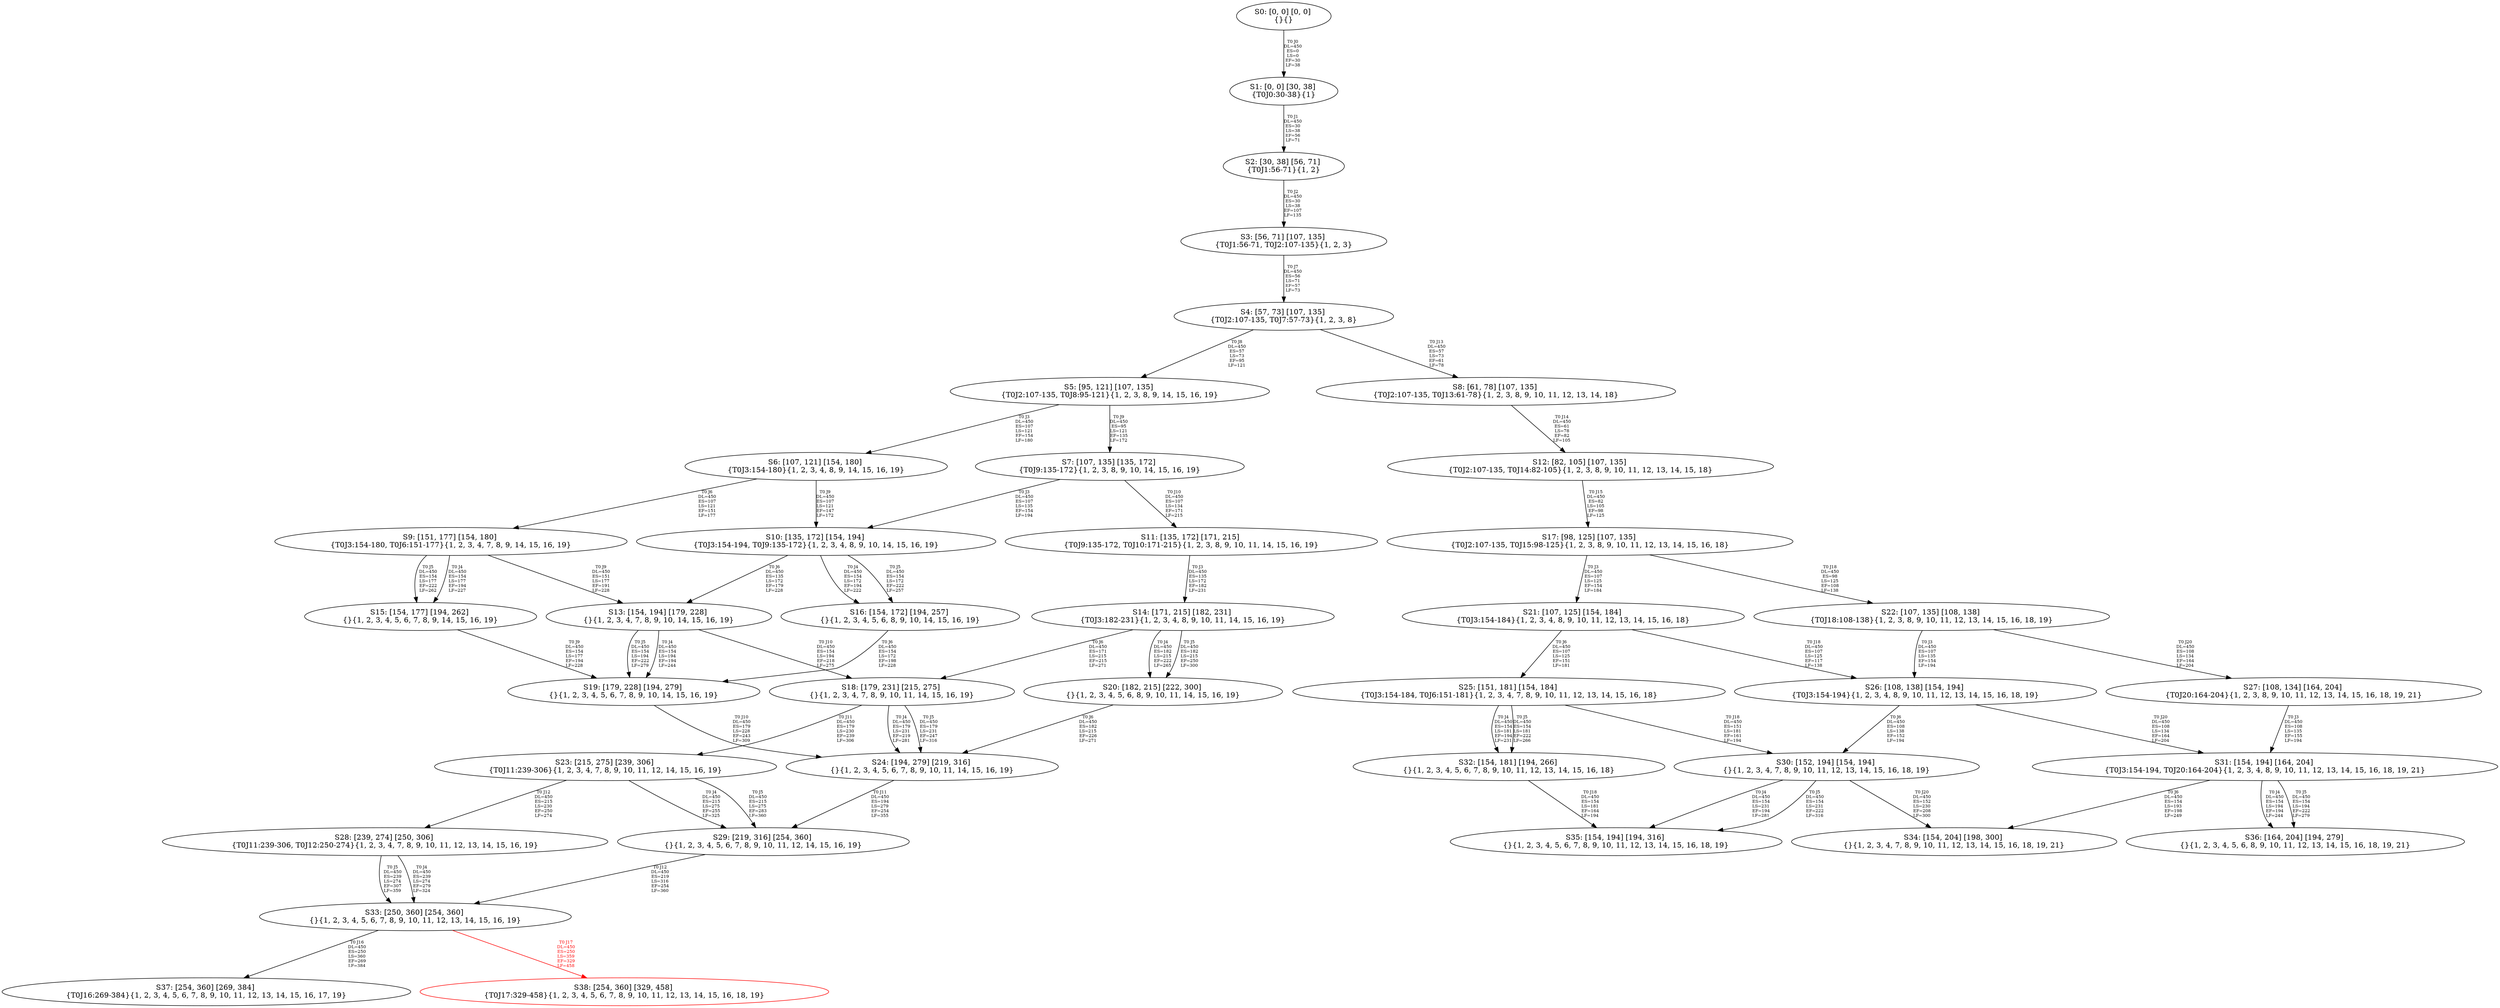 digraph {
	S0[label="S0: [0, 0] [0, 0] \n{}{}"];
	S1[label="S1: [0, 0] [30, 38] \n{T0J0:30-38}{1}"];
	S2[label="S2: [30, 38] [56, 71] \n{T0J1:56-71}{1, 2}"];
	S3[label="S3: [56, 71] [107, 135] \n{T0J1:56-71, T0J2:107-135}{1, 2, 3}"];
	S4[label="S4: [57, 73] [107, 135] \n{T0J2:107-135, T0J7:57-73}{1, 2, 3, 8}"];
	S5[label="S5: [95, 121] [107, 135] \n{T0J2:107-135, T0J8:95-121}{1, 2, 3, 8, 9, 14, 15, 16, 19}"];
	S6[label="S6: [107, 121] [154, 180] \n{T0J3:154-180}{1, 2, 3, 4, 8, 9, 14, 15, 16, 19}"];
	S7[label="S7: [107, 135] [135, 172] \n{T0J9:135-172}{1, 2, 3, 8, 9, 10, 14, 15, 16, 19}"];
	S8[label="S8: [61, 78] [107, 135] \n{T0J2:107-135, T0J13:61-78}{1, 2, 3, 8, 9, 10, 11, 12, 13, 14, 18}"];
	S9[label="S9: [151, 177] [154, 180] \n{T0J3:154-180, T0J6:151-177}{1, 2, 3, 4, 7, 8, 9, 14, 15, 16, 19}"];
	S10[label="S10: [135, 172] [154, 194] \n{T0J3:154-194, T0J9:135-172}{1, 2, 3, 4, 8, 9, 10, 14, 15, 16, 19}"];
	S11[label="S11: [135, 172] [171, 215] \n{T0J9:135-172, T0J10:171-215}{1, 2, 3, 8, 9, 10, 11, 14, 15, 16, 19}"];
	S12[label="S12: [82, 105] [107, 135] \n{T0J2:107-135, T0J14:82-105}{1, 2, 3, 8, 9, 10, 11, 12, 13, 14, 15, 18}"];
	S13[label="S13: [154, 194] [179, 228] \n{}{1, 2, 3, 4, 7, 8, 9, 10, 14, 15, 16, 19}"];
	S14[label="S14: [171, 215] [182, 231] \n{T0J3:182-231}{1, 2, 3, 4, 8, 9, 10, 11, 14, 15, 16, 19}"];
	S15[label="S15: [154, 177] [194, 262] \n{}{1, 2, 3, 4, 5, 6, 7, 8, 9, 14, 15, 16, 19}"];
	S16[label="S16: [154, 172] [194, 257] \n{}{1, 2, 3, 4, 5, 6, 8, 9, 10, 14, 15, 16, 19}"];
	S17[label="S17: [98, 125] [107, 135] \n{T0J2:107-135, T0J15:98-125}{1, 2, 3, 8, 9, 10, 11, 12, 13, 14, 15, 16, 18}"];
	S18[label="S18: [179, 231] [215, 275] \n{}{1, 2, 3, 4, 7, 8, 9, 10, 11, 14, 15, 16, 19}"];
	S19[label="S19: [179, 228] [194, 279] \n{}{1, 2, 3, 4, 5, 6, 7, 8, 9, 10, 14, 15, 16, 19}"];
	S20[label="S20: [182, 215] [222, 300] \n{}{1, 2, 3, 4, 5, 6, 8, 9, 10, 11, 14, 15, 16, 19}"];
	S21[label="S21: [107, 125] [154, 184] \n{T0J3:154-184}{1, 2, 3, 4, 8, 9, 10, 11, 12, 13, 14, 15, 16, 18}"];
	S22[label="S22: [107, 135] [108, 138] \n{T0J18:108-138}{1, 2, 3, 8, 9, 10, 11, 12, 13, 14, 15, 16, 18, 19}"];
	S23[label="S23: [215, 275] [239, 306] \n{T0J11:239-306}{1, 2, 3, 4, 7, 8, 9, 10, 11, 12, 14, 15, 16, 19}"];
	S24[label="S24: [194, 279] [219, 316] \n{}{1, 2, 3, 4, 5, 6, 7, 8, 9, 10, 11, 14, 15, 16, 19}"];
	S25[label="S25: [151, 181] [154, 184] \n{T0J3:154-184, T0J6:151-181}{1, 2, 3, 4, 7, 8, 9, 10, 11, 12, 13, 14, 15, 16, 18}"];
	S26[label="S26: [108, 138] [154, 194] \n{T0J3:154-194}{1, 2, 3, 4, 8, 9, 10, 11, 12, 13, 14, 15, 16, 18, 19}"];
	S27[label="S27: [108, 134] [164, 204] \n{T0J20:164-204}{1, 2, 3, 8, 9, 10, 11, 12, 13, 14, 15, 16, 18, 19, 21}"];
	S28[label="S28: [239, 274] [250, 306] \n{T0J11:239-306, T0J12:250-274}{1, 2, 3, 4, 7, 8, 9, 10, 11, 12, 13, 14, 15, 16, 19}"];
	S29[label="S29: [219, 316] [254, 360] \n{}{1, 2, 3, 4, 5, 6, 7, 8, 9, 10, 11, 12, 14, 15, 16, 19}"];
	S30[label="S30: [152, 194] [154, 194] \n{}{1, 2, 3, 4, 7, 8, 9, 10, 11, 12, 13, 14, 15, 16, 18, 19}"];
	S31[label="S31: [154, 194] [164, 204] \n{T0J3:154-194, T0J20:164-204}{1, 2, 3, 4, 8, 9, 10, 11, 12, 13, 14, 15, 16, 18, 19, 21}"];
	S32[label="S32: [154, 181] [194, 266] \n{}{1, 2, 3, 4, 5, 6, 7, 8, 9, 10, 11, 12, 13, 14, 15, 16, 18}"];
	S33[label="S33: [250, 360] [254, 360] \n{}{1, 2, 3, 4, 5, 6, 7, 8, 9, 10, 11, 12, 13, 14, 15, 16, 19}"];
	S34[label="S34: [154, 204] [198, 300] \n{}{1, 2, 3, 4, 7, 8, 9, 10, 11, 12, 13, 14, 15, 16, 18, 19, 21}"];
	S35[label="S35: [154, 194] [194, 316] \n{}{1, 2, 3, 4, 5, 6, 7, 8, 9, 10, 11, 12, 13, 14, 15, 16, 18, 19}"];
	S36[label="S36: [164, 204] [194, 279] \n{}{1, 2, 3, 4, 5, 6, 8, 9, 10, 11, 12, 13, 14, 15, 16, 18, 19, 21}"];
	S37[label="S37: [254, 360] [269, 384] \n{T0J16:269-384}{1, 2, 3, 4, 5, 6, 7, 8, 9, 10, 11, 12, 13, 14, 15, 16, 17, 19}"];
	S38[label="S38: [254, 360] [329, 458] \n{T0J17:329-458}{1, 2, 3, 4, 5, 6, 7, 8, 9, 10, 11, 12, 13, 14, 15, 16, 18, 19}"];
	S0 -> S1[label="T0 J0\nDL=450\nES=0\nLS=0\nEF=30\nLF=38",fontsize=8];
	S1 -> S2[label="T0 J1\nDL=450\nES=30\nLS=38\nEF=56\nLF=71",fontsize=8];
	S2 -> S3[label="T0 J2\nDL=450\nES=30\nLS=38\nEF=107\nLF=135",fontsize=8];
	S3 -> S4[label="T0 J7\nDL=450\nES=56\nLS=71\nEF=57\nLF=73",fontsize=8];
	S4 -> S5[label="T0 J8\nDL=450\nES=57\nLS=73\nEF=95\nLF=121",fontsize=8];
	S4 -> S8[label="T0 J13\nDL=450\nES=57\nLS=73\nEF=61\nLF=78",fontsize=8];
	S5 -> S6[label="T0 J3\nDL=450\nES=107\nLS=121\nEF=154\nLF=180",fontsize=8];
	S5 -> S7[label="T0 J9\nDL=450\nES=95\nLS=121\nEF=135\nLF=172",fontsize=8];
	S6 -> S9[label="T0 J6\nDL=450\nES=107\nLS=121\nEF=151\nLF=177",fontsize=8];
	S6 -> S10[label="T0 J9\nDL=450\nES=107\nLS=121\nEF=147\nLF=172",fontsize=8];
	S7 -> S10[label="T0 J3\nDL=450\nES=107\nLS=135\nEF=154\nLF=194",fontsize=8];
	S7 -> S11[label="T0 J10\nDL=450\nES=107\nLS=134\nEF=171\nLF=215",fontsize=8];
	S8 -> S12[label="T0 J14\nDL=450\nES=61\nLS=78\nEF=82\nLF=105",fontsize=8];
	S9 -> S15[label="T0 J4\nDL=450\nES=154\nLS=177\nEF=194\nLF=227",fontsize=8];
	S9 -> S15[label="T0 J5\nDL=450\nES=154\nLS=177\nEF=222\nLF=262",fontsize=8];
	S9 -> S13[label="T0 J9\nDL=450\nES=151\nLS=177\nEF=191\nLF=228",fontsize=8];
	S10 -> S16[label="T0 J4\nDL=450\nES=154\nLS=172\nEF=194\nLF=222",fontsize=8];
	S10 -> S16[label="T0 J5\nDL=450\nES=154\nLS=172\nEF=222\nLF=257",fontsize=8];
	S10 -> S13[label="T0 J6\nDL=450\nES=135\nLS=172\nEF=179\nLF=228",fontsize=8];
	S11 -> S14[label="T0 J3\nDL=450\nES=135\nLS=172\nEF=182\nLF=231",fontsize=8];
	S12 -> S17[label="T0 J15\nDL=450\nES=82\nLS=105\nEF=98\nLF=125",fontsize=8];
	S13 -> S19[label="T0 J4\nDL=450\nES=154\nLS=194\nEF=194\nLF=244",fontsize=8];
	S13 -> S19[label="T0 J5\nDL=450\nES=154\nLS=194\nEF=222\nLF=279",fontsize=8];
	S13 -> S18[label="T0 J10\nDL=450\nES=154\nLS=194\nEF=218\nLF=275",fontsize=8];
	S14 -> S20[label="T0 J4\nDL=450\nES=182\nLS=215\nEF=222\nLF=265",fontsize=8];
	S14 -> S20[label="T0 J5\nDL=450\nES=182\nLS=215\nEF=250\nLF=300",fontsize=8];
	S14 -> S18[label="T0 J6\nDL=450\nES=171\nLS=215\nEF=215\nLF=271",fontsize=8];
	S15 -> S19[label="T0 J9\nDL=450\nES=154\nLS=177\nEF=194\nLF=228",fontsize=8];
	S16 -> S19[label="T0 J6\nDL=450\nES=154\nLS=172\nEF=198\nLF=228",fontsize=8];
	S17 -> S21[label="T0 J3\nDL=450\nES=107\nLS=125\nEF=154\nLF=184",fontsize=8];
	S17 -> S22[label="T0 J18\nDL=450\nES=98\nLS=125\nEF=108\nLF=138",fontsize=8];
	S18 -> S24[label="T0 J4\nDL=450\nES=179\nLS=231\nEF=219\nLF=281",fontsize=8];
	S18 -> S24[label="T0 J5\nDL=450\nES=179\nLS=231\nEF=247\nLF=316",fontsize=8];
	S18 -> S23[label="T0 J11\nDL=450\nES=179\nLS=230\nEF=239\nLF=306",fontsize=8];
	S19 -> S24[label="T0 J10\nDL=450\nES=179\nLS=228\nEF=243\nLF=309",fontsize=8];
	S20 -> S24[label="T0 J6\nDL=450\nES=182\nLS=215\nEF=226\nLF=271",fontsize=8];
	S21 -> S25[label="T0 J6\nDL=450\nES=107\nLS=125\nEF=151\nLF=181",fontsize=8];
	S21 -> S26[label="T0 J18\nDL=450\nES=107\nLS=125\nEF=117\nLF=138",fontsize=8];
	S22 -> S26[label="T0 J3\nDL=450\nES=107\nLS=135\nEF=154\nLF=194",fontsize=8];
	S22 -> S27[label="T0 J20\nDL=450\nES=108\nLS=134\nEF=164\nLF=204",fontsize=8];
	S23 -> S29[label="T0 J4\nDL=450\nES=215\nLS=275\nEF=255\nLF=325",fontsize=8];
	S23 -> S29[label="T0 J5\nDL=450\nES=215\nLS=275\nEF=283\nLF=360",fontsize=8];
	S23 -> S28[label="T0 J12\nDL=450\nES=215\nLS=230\nEF=250\nLF=274",fontsize=8];
	S24 -> S29[label="T0 J11\nDL=450\nES=194\nLS=279\nEF=254\nLF=355",fontsize=8];
	S25 -> S32[label="T0 J4\nDL=450\nES=154\nLS=181\nEF=194\nLF=231",fontsize=8];
	S25 -> S32[label="T0 J5\nDL=450\nES=154\nLS=181\nEF=222\nLF=266",fontsize=8];
	S25 -> S30[label="T0 J18\nDL=450\nES=151\nLS=181\nEF=161\nLF=194",fontsize=8];
	S26 -> S30[label="T0 J6\nDL=450\nES=108\nLS=138\nEF=152\nLF=194",fontsize=8];
	S26 -> S31[label="T0 J20\nDL=450\nES=108\nLS=134\nEF=164\nLF=204",fontsize=8];
	S27 -> S31[label="T0 J3\nDL=450\nES=108\nLS=135\nEF=155\nLF=194",fontsize=8];
	S28 -> S33[label="T0 J4\nDL=450\nES=239\nLS=274\nEF=279\nLF=324",fontsize=8];
	S28 -> S33[label="T0 J5\nDL=450\nES=239\nLS=274\nEF=307\nLF=359",fontsize=8];
	S29 -> S33[label="T0 J12\nDL=450\nES=219\nLS=316\nEF=254\nLF=360",fontsize=8];
	S30 -> S35[label="T0 J4\nDL=450\nES=154\nLS=231\nEF=194\nLF=281",fontsize=8];
	S30 -> S35[label="T0 J5\nDL=450\nES=154\nLS=231\nEF=222\nLF=316",fontsize=8];
	S30 -> S34[label="T0 J20\nDL=450\nES=152\nLS=230\nEF=208\nLF=300",fontsize=8];
	S31 -> S36[label="T0 J4\nDL=450\nES=154\nLS=194\nEF=194\nLF=244",fontsize=8];
	S31 -> S36[label="T0 J5\nDL=450\nES=154\nLS=194\nEF=222\nLF=279",fontsize=8];
	S31 -> S34[label="T0 J6\nDL=450\nES=154\nLS=193\nEF=198\nLF=249",fontsize=8];
	S32 -> S35[label="T0 J18\nDL=450\nES=154\nLS=181\nEF=164\nLF=194",fontsize=8];
	S33 -> S37[label="T0 J16\nDL=450\nES=250\nLS=360\nEF=269\nLF=384",fontsize=8];
	S33 -> S38[label="T0 J17\nDL=450\nES=250\nLS=359\nEF=329\nLF=458",color=Red,fontcolor=Red,fontsize=8];
S38[color=Red];
}
